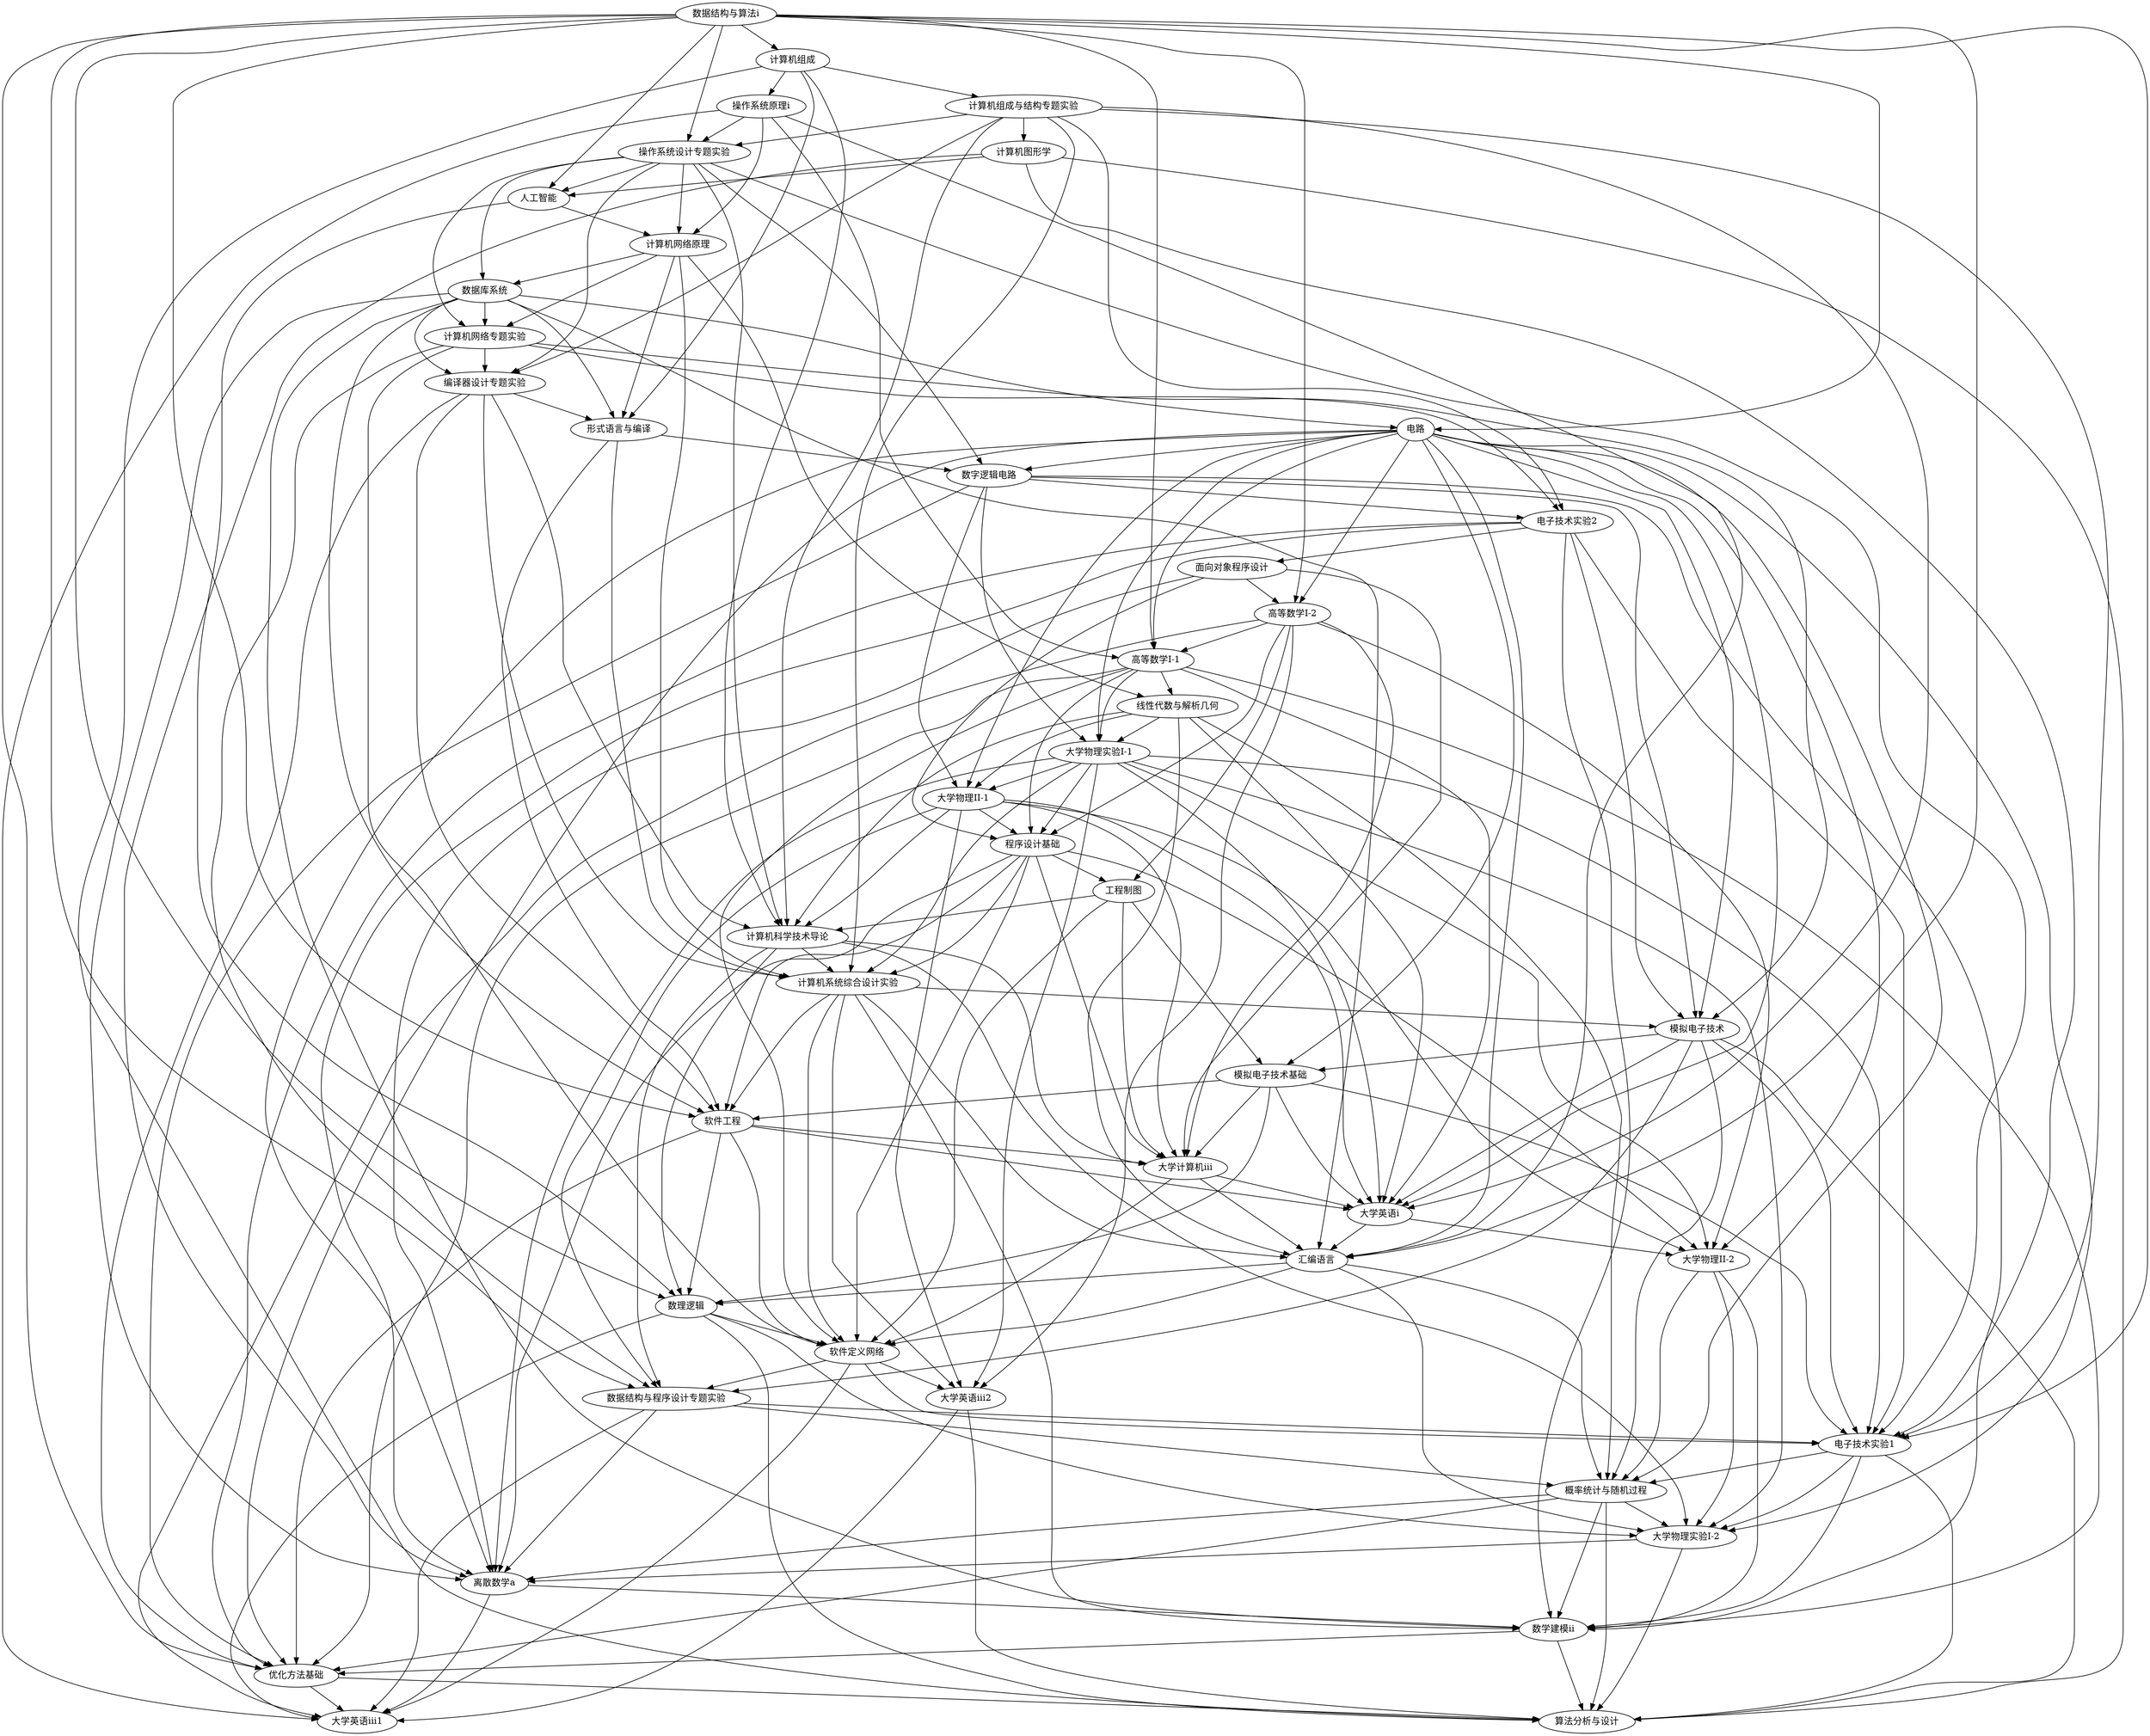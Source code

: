 strict digraph "" {
	人工智能 -> 数理逻辑	[weight=1];
	人工智能 -> 计算机网络原理	[weight=1];
	优化方法基础 -> 大学英语iii1	[weight=1];
	优化方法基础 -> 算法分析与设计	[weight=1];
	"大学物理II-1" -> "大学物理II-2"	[weight=1];
	"大学物理II-1" -> 大学英语i	[weight=1];
	"大学物理II-1" -> 大学英语iii2	[weight=1];
	"大学物理II-1" -> 大学计算机iii	[weight=1];
	"大学物理II-1" -> 数据结构与程序设计专题实验	[weight=1];
	"大学物理II-1" -> 程序设计基础	[weight=1];
	"大学物理II-1" -> 计算机科学技术导论	[weight=1];
	"大学物理II-2" -> "大学物理实验I-2"	[weight=1];
	"大学物理II-2" -> 数学建模ii	[weight=1];
	"大学物理II-2" -> 概率统计与随机过程	[weight=1];
	"大学物理实验I-1" -> "大学物理II-1"	[weight=1];
	"大学物理实验I-1" -> "大学物理II-2"	[weight=1];
	"大学物理实验I-1" -> "大学物理实验I-2"	[weight=1];
	"大学物理实验I-1" -> 大学英语i	[weight=1];
	"大学物理实验I-1" -> 大学英语iii2	[weight=1];
	"大学物理实验I-1" -> 电子技术实验1	[weight=1];
	"大学物理实验I-1" -> 离散数学a	[weight=1];
	"大学物理实验I-1" -> 程序设计基础	[weight=1];
	"大学物理实验I-1" -> 计算机系统综合设计实验	[weight=1];
	"大学物理实验I-2" -> 离散数学a	[weight=1];
	"大学物理实验I-2" -> 算法分析与设计	[weight=1];
	大学英语i -> "大学物理II-2"	[weight=1];
	大学英语i -> 汇编语言	[weight=1];
	大学英语iii2 -> 大学英语iii1	[weight=1];
	大学英语iii2 -> 算法分析与设计	[weight=1];
	大学计算机iii -> 大学英语i	[weight=1];
	大学计算机iii -> 汇编语言	[weight=1];
	大学计算机iii -> 软件定义网络	[weight=1];
	工程制图 -> 大学计算机iii	[weight=1];
	工程制图 -> 模拟电子技术基础	[weight=1];
	工程制图 -> 计算机科学技术导论	[weight=1];
	工程制图 -> 软件定义网络	[weight=1];
	形式语言与编译 -> 数字逻辑电路	[weight=1];
	形式语言与编译 -> 计算机系统综合设计实验	[weight=1];
	形式语言与编译 -> 软件工程	[weight=1];
	操作系统原理i -> 大学英语iii1	[weight=1];
	操作系统原理i -> 操作系统设计专题实验	[weight=1];
	操作系统原理i -> 汇编语言	[weight=1];
	操作系统原理i -> 计算机网络原理	[weight=1];
	操作系统原理i -> "高等数学I-1"	[weight=1];
	操作系统设计专题实验 -> 人工智能	[weight=1];
	操作系统设计专题实验 -> 数字逻辑电路	[weight=1];
	操作系统设计专题实验 -> 数据库系统	[weight=1];
	操作系统设计专题实验 -> 电子技术实验1	[weight=1];
	操作系统设计专题实验 -> 编译器设计专题实验	[weight=1];
	操作系统设计专题实验 -> 计算机科学技术导论	[weight=1];
	操作系统设计专题实验 -> 计算机网络专题实验	[weight=1];
	操作系统设计专题实验 -> 计算机网络原理	[weight=1];
	数字逻辑电路 -> 优化方法基础	[weight=1];
	数字逻辑电路 -> "大学物理II-1"	[weight=1];
	数字逻辑电路 -> "大学物理实验I-1"	[weight=1];
	数字逻辑电路 -> 数学建模ii	[weight=1];
	数字逻辑电路 -> 模拟电子技术	[weight=1];
	数字逻辑电路 -> 电子技术实验2	[weight=1];
	数学建模ii -> 优化方法基础	[weight=1];
	数学建模ii -> 算法分析与设计	[weight=1];
	数据库系统 -> 形式语言与编译	[weight=1];
	数据库系统 -> 数学建模ii	[weight=1];
	数据库系统 -> 汇编语言	[weight=1];
	数据库系统 -> 电路	[weight=1];
	数据库系统 -> 离散数学a	[weight=1];
	数据库系统 -> 编译器设计专题实验	[weight=1];
	数据库系统 -> 计算机网络专题实验	[weight=1];
	数据库系统 -> 软件工程	[weight=1];
	数据结构与程序设计专题实验 -> 大学英语iii1	[weight=1];
	数据结构与程序设计专题实验 -> 概率统计与随机过程	[weight=1];
	数据结构与程序设计专题实验 -> 电子技术实验1	[weight=1];
	数据结构与程序设计专题实验 -> 离散数学a	[weight=1];
	数据结构与算法i -> 人工智能	[weight=1];
	数据结构与算法i -> 优化方法基础	[weight=1];
	数据结构与算法i -> 操作系统设计专题实验	[weight=1];
	数据结构与算法i -> 数据结构与程序设计专题实验	[weight=1];
	数据结构与算法i -> 数理逻辑	[weight=1];
	数据结构与算法i -> 汇编语言	[weight=1];
	数据结构与算法i -> 电子技术实验1	[weight=1];
	数据结构与算法i -> 电路	[weight=1];
	数据结构与算法i -> 计算机组成	[weight=1];
	数据结构与算法i -> 软件工程	[weight=1];
	数据结构与算法i -> "高等数学I-1"	[weight=1];
	数据结构与算法i -> "高等数学I-2"	[weight=1];
	数理逻辑 -> "大学物理实验I-2"	[weight=1];
	数理逻辑 -> 大学英语iii1	[weight=1];
	数理逻辑 -> 算法分析与设计	[weight=1];
	数理逻辑 -> 软件定义网络	[weight=1];
	概率统计与随机过程 -> 优化方法基础	[weight=1];
	概率统计与随机过程 -> "大学物理实验I-2"	[weight=1];
	概率统计与随机过程 -> 数学建模ii	[weight=1];
	概率统计与随机过程 -> 离散数学a	[weight=1];
	概率统计与随机过程 -> 算法分析与设计	[weight=1];
	模拟电子技术 -> 大学英语i	[weight=1];
	模拟电子技术 -> 数据结构与程序设计专题实验	[weight=1];
	模拟电子技术 -> 概率统计与随机过程	[weight=1];
	模拟电子技术 -> 模拟电子技术基础	[weight=1];
	模拟电子技术 -> 电子技术实验1	[weight=1];
	模拟电子技术 -> 算法分析与设计	[weight=1];
	模拟电子技术基础 -> 大学英语i	[weight=1];
	模拟电子技术基础 -> 大学计算机iii	[weight=1];
	模拟电子技术基础 -> 数理逻辑	[weight=1];
	模拟电子技术基础 -> 电子技术实验1	[weight=1];
	模拟电子技术基础 -> 软件工程	[weight=1];
	汇编语言 -> "大学物理实验I-2"	[weight=1];
	汇编语言 -> 数理逻辑	[weight=1];
	汇编语言 -> 概率统计与随机过程	[weight=1];
	汇编语言 -> 软件定义网络	[weight=1];
	电子技术实验1 -> "大学物理实验I-2"	[weight=1];
	电子技术实验1 -> 数学建模ii	[weight=1];
	电子技术实验1 -> 概率统计与随机过程	[weight=1];
	电子技术实验1 -> 算法分析与设计	[weight=1];
	电子技术实验2 -> 优化方法基础	[weight=1];
	电子技术实验2 -> 数学建模ii	[weight=1];
	电子技术实验2 -> 模拟电子技术	[weight=1];
	电子技术实验2 -> 电子技术实验1	[weight=1];
	电子技术实验2 -> 离散数学a	[weight=1];
	电子技术实验2 -> 面向对象程序设计	[weight=1];
	电路 -> 优化方法基础	[weight=1];
	电路 -> "大学物理II-1"	[weight=1];
	电路 -> "大学物理II-2"	[weight=1];
	电路 -> "大学物理实验I-1"	[weight=1];
	电路 -> "大学物理实验I-2"	[weight=1];
	电路 -> 大学英语i	[weight=1];
	电路 -> 数字逻辑电路	[weight=1];
	电路 -> 概率统计与随机过程	[weight=1];
	电路 -> 模拟电子技术	[weight=1];
	电路 -> 模拟电子技术基础	[weight=1];
	电路 -> 汇编语言	[weight=1];
	电路 -> 离散数学a	[weight=1];
	电路 -> "高等数学I-1"	[weight=1];
	电路 -> "高等数学I-2"	[weight=1];
	离散数学a -> 大学英语iii1	[weight=1];
	离散数学a -> 数学建模ii	[weight=1];
	程序设计基础 -> "大学物理II-2"	[weight=1];
	程序设计基础 -> 大学计算机iii	[weight=1];
	程序设计基础 -> 工程制图	[weight=1];
	程序设计基础 -> 离散数学a	[weight=1];
	程序设计基础 -> 计算机系统综合设计实验	[weight=1];
	程序设计基础 -> 软件定义网络	[weight=1];
	程序设计基础 -> 软件工程	[weight=1];
	线性代数与解析几何 -> "大学物理II-1"	[weight=1];
	线性代数与解析几何 -> "大学物理实验I-1"	[weight=1];
	线性代数与解析几何 -> 大学英语i	[weight=1];
	线性代数与解析几何 -> 概率统计与随机过程	[weight=1];
	线性代数与解析几何 -> 汇编语言	[weight=1];
	线性代数与解析几何 -> 计算机科学技术导论	[weight=1];
	编译器设计专题实验 -> 优化方法基础	[weight=1];
	编译器设计专题实验 -> 形式语言与编译	[weight=1];
	编译器设计专题实验 -> 计算机科学技术导论	[weight=1];
	编译器设计专题实验 -> 计算机系统综合设计实验	[weight=1];
	编译器设计专题实验 -> 软件工程	[weight=1];
	计算机图形学 -> 人工智能	[weight=1];
	计算机图形学 -> 电子技术实验1	[weight=1];
	计算机图形学 -> 离散数学a	[weight=1];
	计算机图形学 -> 算法分析与设计	[weight=1];
	计算机科学技术导论 -> "大学物理实验I-2"	[weight=1];
	计算机科学技术导论 -> 大学计算机iii	[weight=1];
	计算机科学技术导论 -> 数据结构与程序设计专题实验	[weight=1];
	计算机科学技术导论 -> 数理逻辑	[weight=1];
	计算机科学技术导论 -> 计算机系统综合设计实验	[weight=1];
	计算机系统综合设计实验 -> 大学英语iii2	[weight=1];
	计算机系统综合设计实验 -> 数学建模ii	[weight=1];
	计算机系统综合设计实验 -> 模拟电子技术	[weight=1];
	计算机系统综合设计实验 -> 汇编语言	[weight=1];
	计算机系统综合设计实验 -> 软件定义网络	[weight=1];
	计算机系统综合设计实验 -> 软件工程	[weight=1];
	计算机组成 -> 形式语言与编译	[weight=1];
	计算机组成 -> 操作系统原理i	[weight=1];
	计算机组成 -> 算法分析与设计	[weight=1];
	计算机组成 -> 计算机科学技术导论	[weight=1];
	计算机组成 -> 计算机组成与结构专题实验	[weight=1];
	计算机组成与结构专题实验 -> 大学英语i	[weight=1];
	计算机组成与结构专题实验 -> 操作系统设计专题实验	[weight=1];
	计算机组成与结构专题实验 -> 电子技术实验1	[weight=1];
	计算机组成与结构专题实验 -> 电子技术实验2	[weight=1];
	计算机组成与结构专题实验 -> 编译器设计专题实验	[weight=1];
	计算机组成与结构专题实验 -> 计算机图形学	[weight=1];
	计算机组成与结构专题实验 -> 计算机科学技术导论	[weight=1];
	计算机组成与结构专题实验 -> 计算机系统综合设计实验	[weight=1];
	计算机网络专题实验 -> 数据结构与程序设计专题实验	[weight=1];
	计算机网络专题实验 -> 模拟电子技术	[weight=1];
	计算机网络专题实验 -> 电子技术实验2	[weight=1];
	计算机网络专题实验 -> 编译器设计专题实验	[weight=1];
	计算机网络专题实验 -> 软件定义网络	[weight=1];
	计算机网络原理 -> 形式语言与编译	[weight=1];
	计算机网络原理 -> 数据库系统	[weight=1];
	计算机网络原理 -> 线性代数与解析几何	[weight=1];
	计算机网络原理 -> 计算机系统综合设计实验	[weight=1];
	计算机网络原理 -> 计算机网络专题实验	[weight=1];
	软件定义网络 -> 大学英语iii1	[weight=1];
	软件定义网络 -> 大学英语iii2	[weight=1];
	软件定义网络 -> 数据结构与程序设计专题实验	[weight=1];
	软件定义网络 -> 电子技术实验1	[weight=1];
	软件工程 -> 优化方法基础	[weight=1];
	软件工程 -> 大学英语i	[weight=1];
	软件工程 -> 大学计算机iii	[weight=1];
	软件工程 -> 数理逻辑	[weight=1];
	软件工程 -> 软件定义网络	[weight=1];
	面向对象程序设计 -> 大学计算机iii	[weight=1];
	面向对象程序设计 -> 离散数学a	[weight=1];
	面向对象程序设计 -> 程序设计基础	[weight=1];
	面向对象程序设计 -> "高等数学I-2"	[weight=1];
	"高等数学I-1" -> 优化方法基础	[weight=1];
	"高等数学I-1" -> "大学物理实验I-1"	[weight=1];
	"高等数学I-1" -> 大学英语i	[weight=1];
	"高等数学I-1" -> 数学建模ii	[weight=1];
	"高等数学I-1" -> 程序设计基础	[weight=1];
	"高等数学I-1" -> 线性代数与解析几何	[weight=1];
	"高等数学I-1" -> 软件定义网络	[weight=1];
	"高等数学I-2" -> "大学物理II-2"	[weight=1];
	"高等数学I-2" -> 大学英语iii1	[weight=1];
	"高等数学I-2" -> 大学英语iii2	[weight=1];
	"高等数学I-2" -> 大学计算机iii	[weight=1];
	"高等数学I-2" -> 工程制图	[weight=1];
	"高等数学I-2" -> 程序设计基础	[weight=1];
	"高等数学I-2" -> "高等数学I-1"	[weight=1];
}
